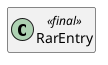 @startuml
set namespaceSeparator \\
hide members
hide << alias >> circle

class RarEntry << final >>
@enduml

